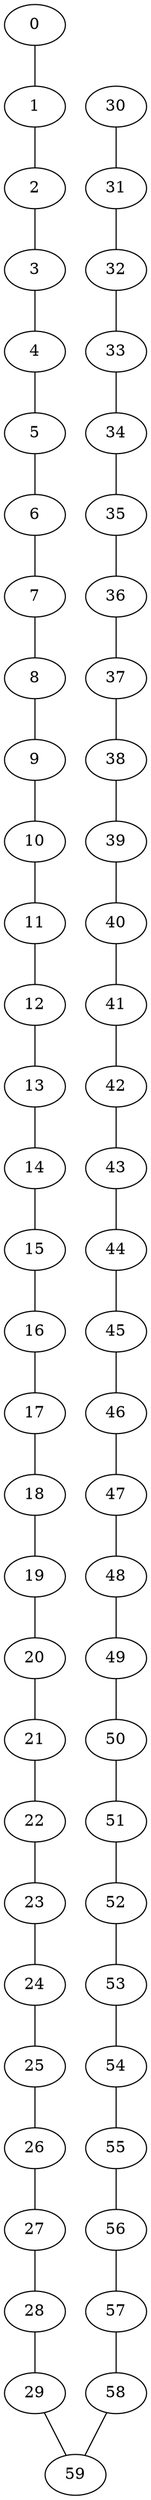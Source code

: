 graph G {
  0;
  1;
  2;
  3;
  4;
  5;
  6;
  7;
  8;
  9;
  10;
  11;
  12;
  13;
  14;
  15;
  16;
  17;
  18;
  19;
  20;
  21;
  22;
  23;
  24;
  25;
  26;
  27;
  28;
  29;
  30;
  31;
  32;
  33;
  34;
  35;
  36;
  37;
  38;
  39;
  40;
  41;
  42;
  43;
  44;
  45;
  46;
  47;
  48;
  49;
  50;
  51;
  52;
  53;
  54;
  55;
  56;
  57;
  58;
  59;
   28 -- 29;
   29 -- 59;
   30 -- 31;
   31 -- 32;
   32 -- 33;
   33 -- 34;
   34 -- 35;
   35 -- 36;
   36 -- 37;
   37 -- 38;
   38 -- 39;
   39 -- 40;
   40 -- 41;
   41 -- 42;
   42 -- 43;
   43 -- 44;
   44 -- 45;
   45 -- 46;
   46 -- 47;
   47 -- 48;
   48 -- 49;
   49 -- 50;
   50 -- 51;
   51 -- 52;
   52 -- 53;
   53 -- 54;
   54 -- 55;
   55 -- 56;
   56 -- 57;
   57 -- 58;
   58 -- 59;
   0 -- 1;
   1 -- 2;
   2 -- 3;
   3 -- 4;
   4 -- 5;
   5 -- 6;
   6 -- 7;
   7 -- 8;
   8 -- 9;
   9 -- 10;
   10 -- 11;
   11 -- 12;
   12 -- 13;
   13 -- 14;
   14 -- 15;
   15 -- 16;
   16 -- 17;
   17 -- 18;
   18 -- 19;
   19 -- 20;
   20 -- 21;
   21 -- 22;
   22 -- 23;
   23 -- 24;
   24 -- 25;
   25 -- 26;
   26 -- 27;
   27 -- 28;
}
